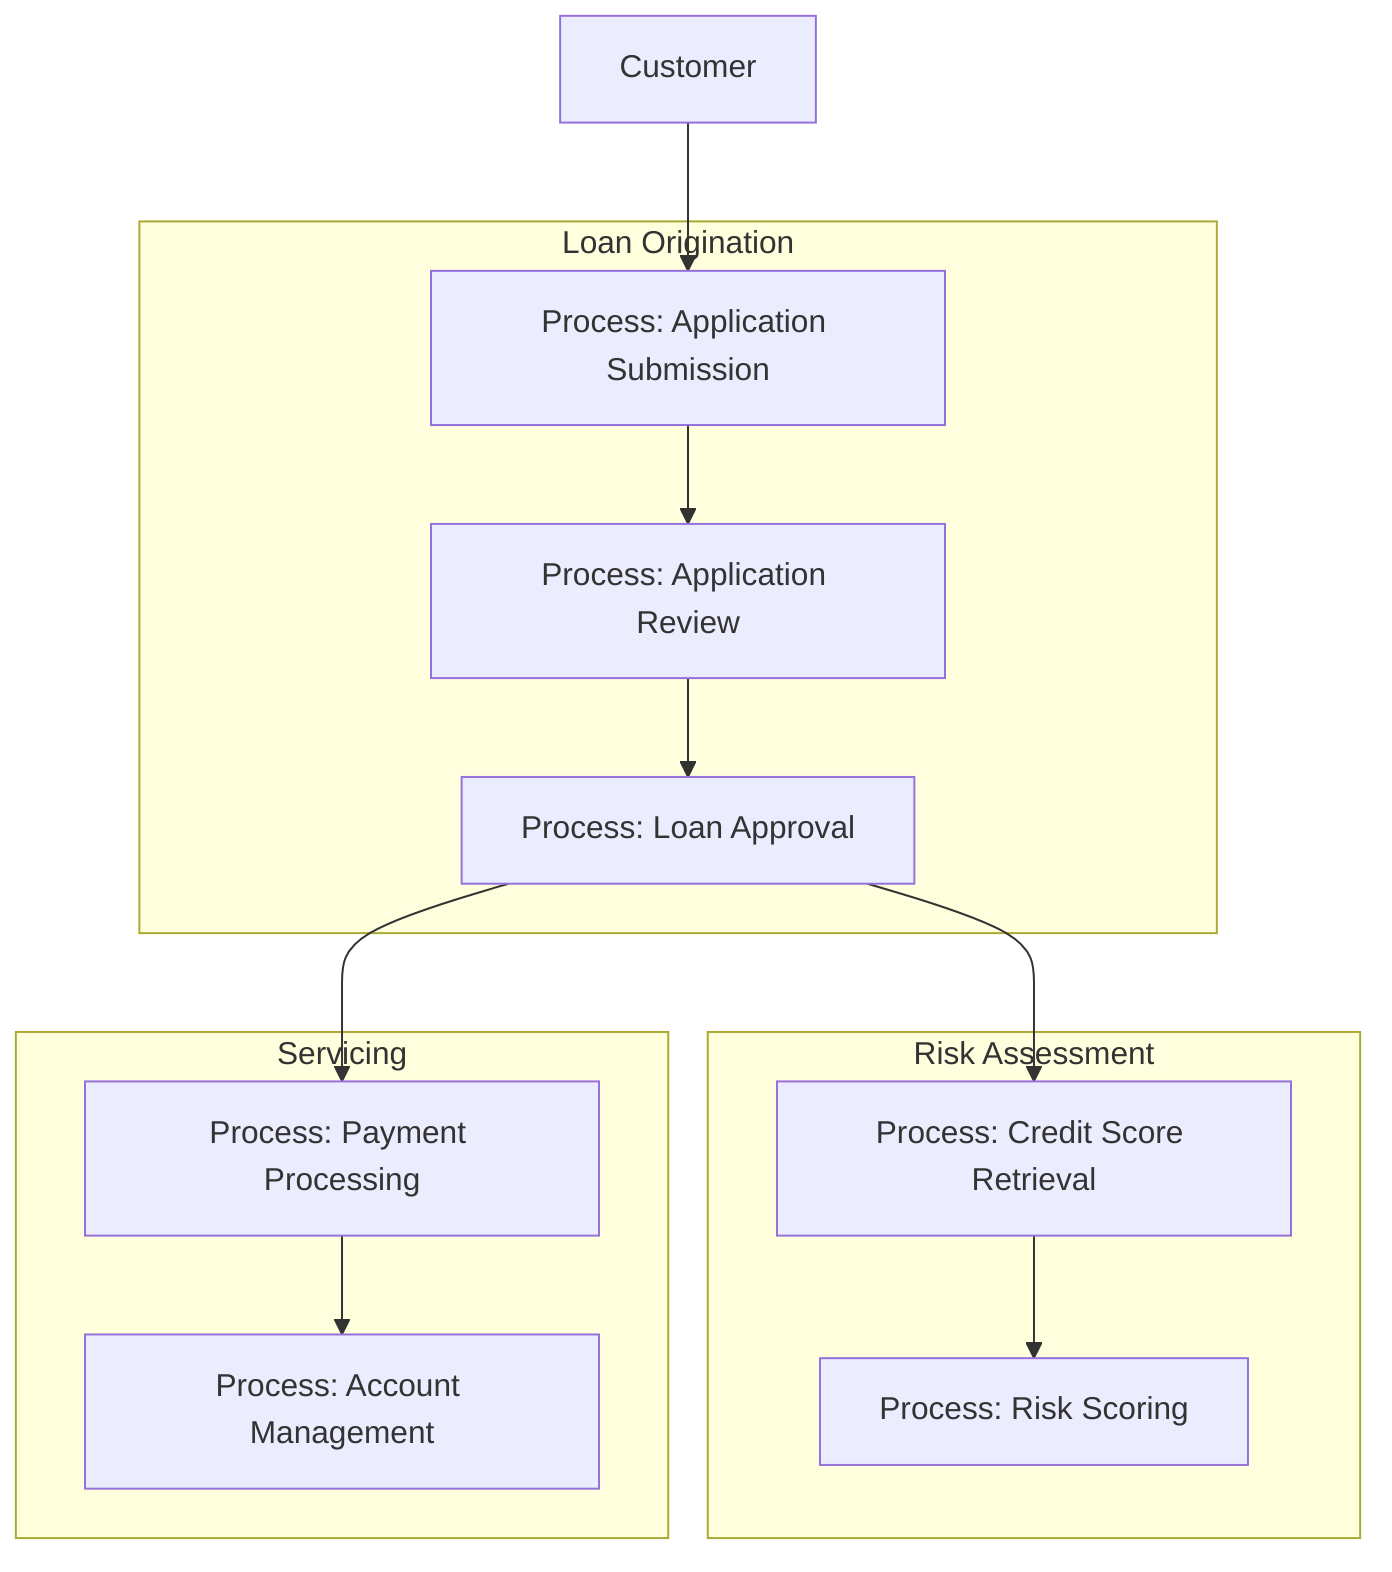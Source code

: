 flowchart TD
  subgraph Loan Origination
    AppForm[Process: Application Submission]
    AppReview[Process: Application Review]
    Approval[Process: Loan Approval]
  end

  subgraph Risk Assessment
    CreditPull[Process: Credit Score Retrieval]
    RiskScore[Process: Risk Scoring]
  end

  subgraph Servicing
    PaymentProc[Process: Payment Processing]
    AccountMgmt[Process: Account Management]
  end

  Customer --> AppForm
  AppForm --> AppReview
  AppReview --> Approval
  Approval --> CreditPull
  CreditPull --> RiskScore
  Approval --> PaymentProc
  PaymentProc --> AccountMgmt
